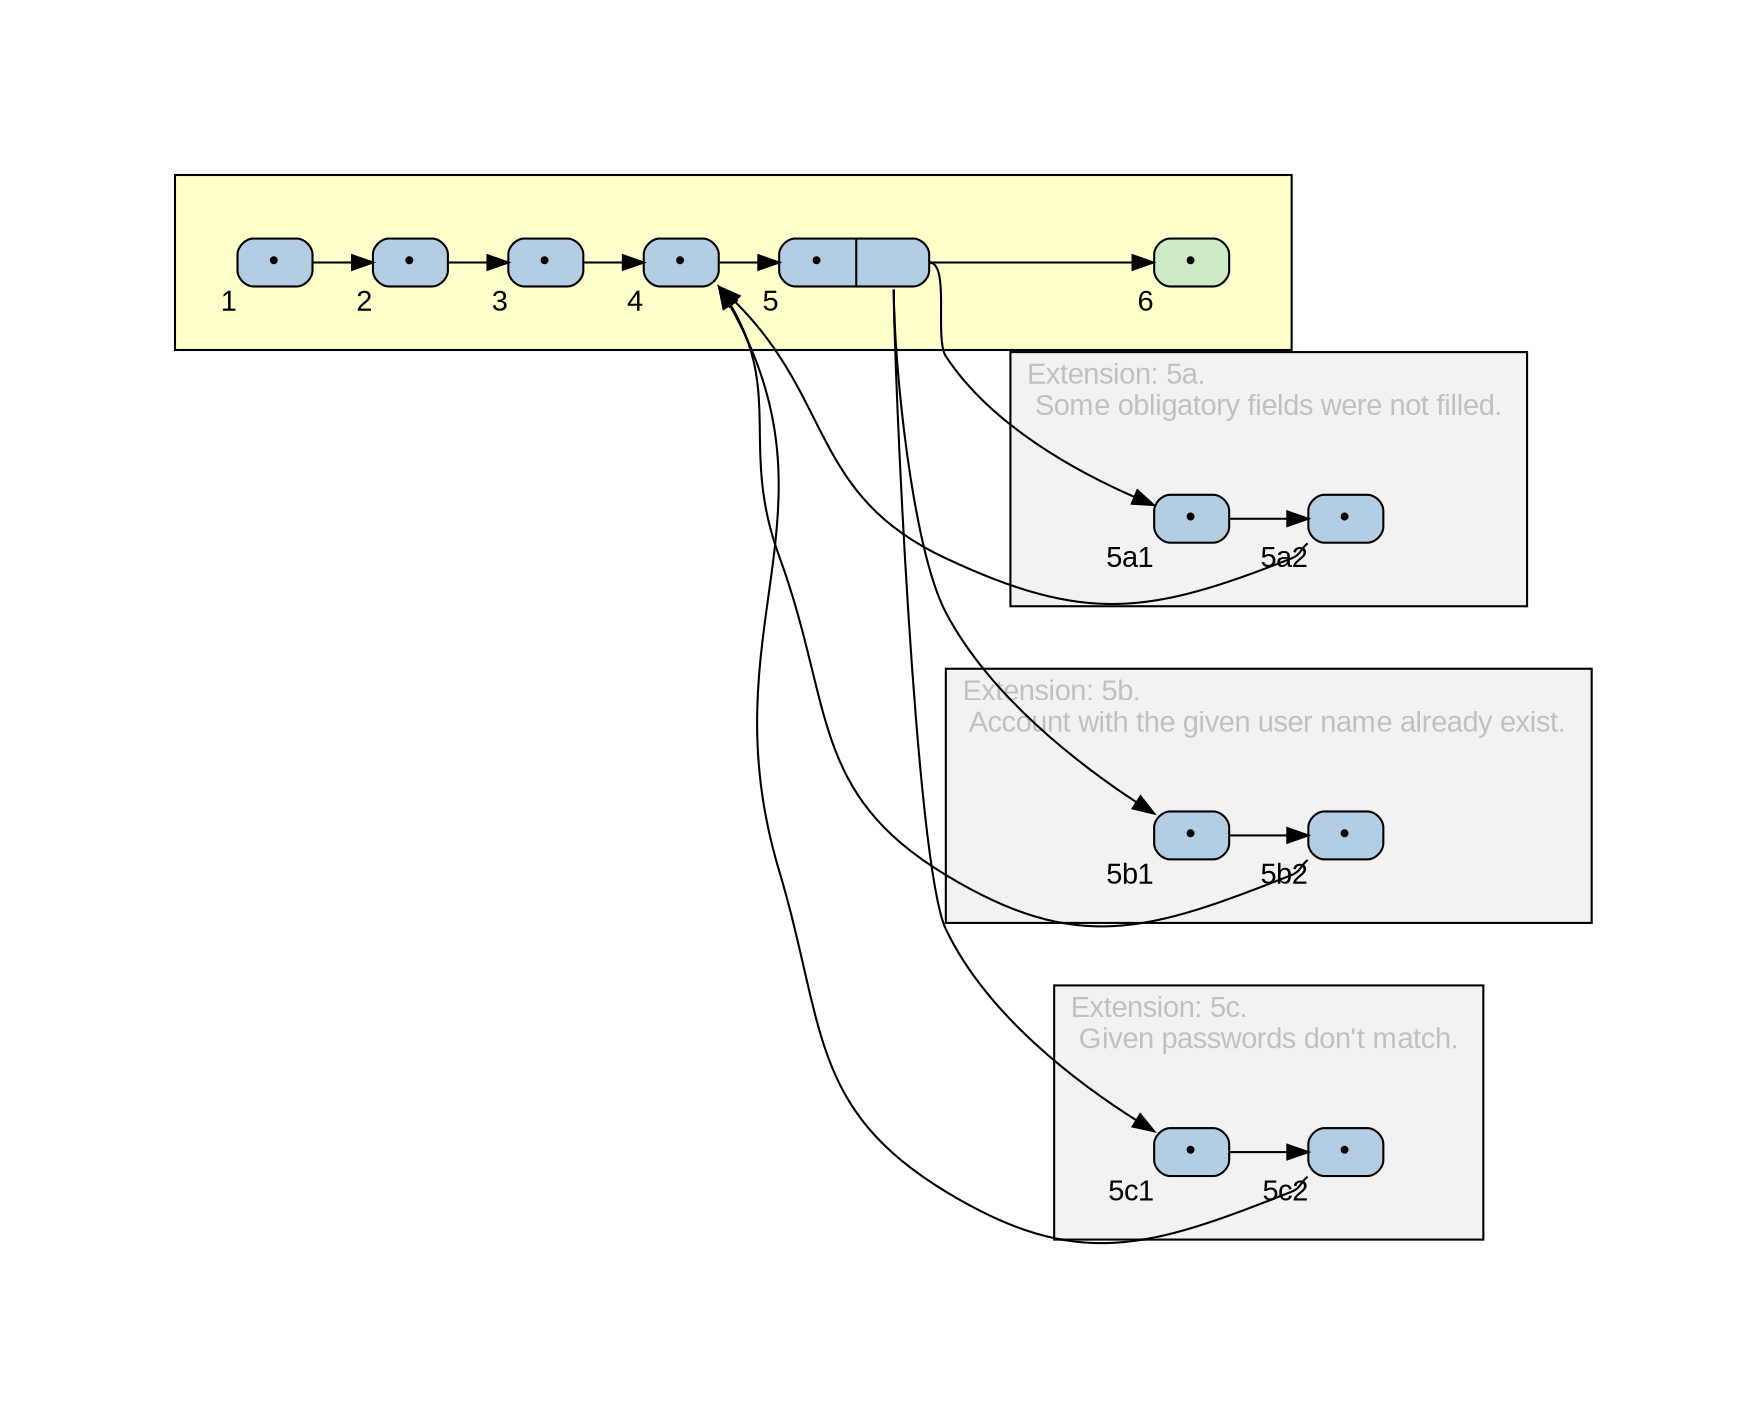 digraph mygraph {
	rankdir="LR"
	fontcolor="gray"
	fontname="Arial"
	margin="1"
	dpi="62"
	node [
		shape="Mrecord",
		style="filled",
		label="",
		fontname="Arial",
		width="0.5",
		height="0.1",
		fillcolor="#b3cde3"
	]
	edge [
		fontname="Arial"
	]
	ranksep="0.4"
	nodesep="0.2"
	 labeljust="l"
	subgraph cluster_UC101 {
		bgcolor="#ffffcc"
		label=""
		margin="30"
		"UC1011" [xlabel="1", label="{<JMP>&bull;}", tooltip="Candidate opens system main-page.", width="0.5"]
		"UC1012" [xlabel="2", label="{<JMP>&bull;}", tooltip="Candidate chooses registration option.", width="0.5"]
		"UC1013" [xlabel="3", label="{<JMP>&bull;}", tooltip="System presents a registration data form and asks to enter the registration data.", width="0.5"]
		"UC1014" [xlabel="4", label="{<JMP>&bull;}", tooltip="Candidate fills the registration data form and submits the registration data form.", width="0.5"]
		"UC1015" [xlabel="5", label="{<JMP>&bull;|<EXT>}", tooltip="System verifies if data is correct.", width="1.0"]
		"UC1016" [xlabel="6", fillcolor="#ccebc5", label="{<JMP>&bull;}", tooltip="System informs that account has been created.", width="0.5"]
	}
	subgraph cluster_UC1015a {
		label="Extension: 5a.\l Some obligatory fields were not filled. "
		bgcolor="#f2f2f2"
		fontcolor="gray"
		margin="30"
		"UC1015a1" [xlabel="5a1", label="{<JMP>&bull;}", tooltip="Systems highlights the missing fields.", width="0.5"]
		"UC1015a2" [xlabel="5a2", label="{<JMP>&bull;}", tooltip="Back to step 4.", width="0.5"]
	}
	subgraph cluster_UC1015b {
		label="Extension: 5b.\l Account with the given user name already exist. "
		bgcolor="#f2f2f2"
		fontcolor="gray"
		margin="30"
		"UC1015b1" [xlabel="5b1", label="{<JMP>&bull;}", tooltip="System informs that the user nameUserAccount.userName is in use.", width="0.5"]
		"UC1015b2" [xlabel="5b2", label="{<JMP>&bull;}", tooltip="Back to step 4.", width="0.5"]
	}
	subgraph cluster_UC1015c {
		label="Extension: 5c.\l Given passwords don't match. "
		bgcolor="#f2f2f2"
		fontcolor="gray"
		margin="30"
		"UC1015c1" [xlabel="5c1", label="{<JMP>&bull;}", tooltip="System informs Candidate that passwords don't match.", width="0.5"]
		"UC1015c2" [xlabel="5c2", label="{<JMP>&bull;}", tooltip="Back to step 4.", width="0.5"]
	}
	"UC1011":"JMP" -> "UC1012":"JMP" [URL="#UC101_1"]
	"UC1012":"JMP" -> "UC1013":"JMP" [URL="#UC101_2"]
	"UC1013":"JMP" -> "UC1014":"JMP" [URL="#UC101_3"]
	"UC1014":"JMP" -> "UC1015":"JMP" [URL="#UC101_4"]
	"UC1015":"EXT" -> "UC1016":"JMP" [URL="#UC101_5"]
	"UC1015":"EXT" -> "UC1015a1":"JMP" [URL="#UC101_5"]
	"UC1015a1":"JMP" -> "UC1015a2":"JMP" [URL="#UC101_5a1"]
	"UC1015a2":"JMP" -> "UC1014":"JMP" [URL="#UC101_5a2"]
	"UC1015":"EXT" -> "UC1015b1":"JMP" [URL="#UC101_5"]
	"UC1015b1":"JMP" -> "UC1015b2":"JMP" [URL="#UC101_5b1"]
	"UC1015b2":"JMP" -> "UC1014":"JMP" [URL="#UC101_5b2"]
	"UC1015":"EXT" -> "UC1015c1":"JMP" [URL="#UC101_5"]
	"UC1015c1":"JMP" -> "UC1015c2":"JMP" [URL="#UC101_5c1"]
	"UC1015c2":"JMP" -> "UC1014":"JMP" [URL="#UC101_5c2"]
}
